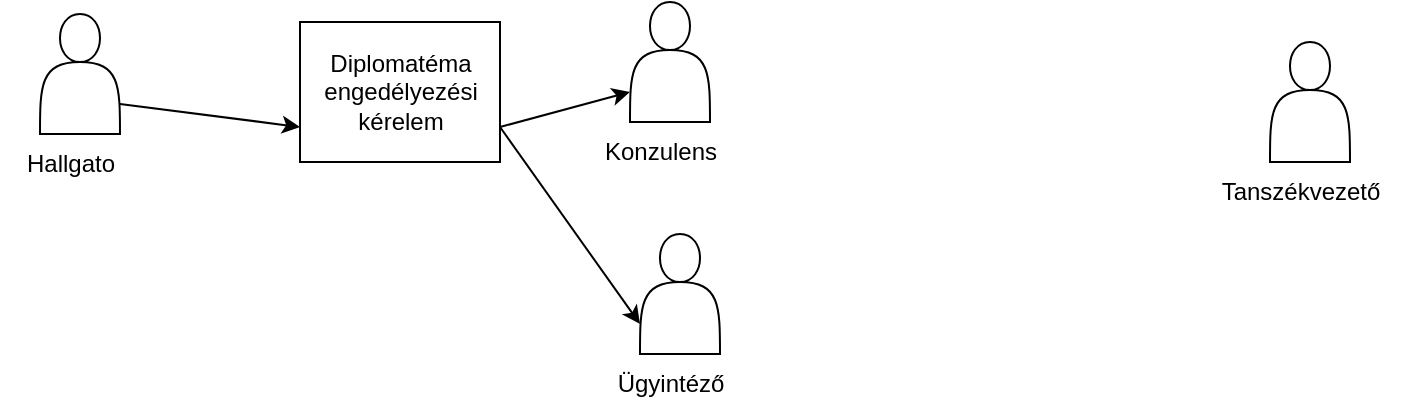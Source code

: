 <mxfile>
    <diagram id="cCnOHFIJQQAoU4r3S6jD" name="Page-1">
        <mxGraphModel dx="1626" dy="792" grid="1" gridSize="10" guides="1" tooltips="1" connect="1" arrows="1" fold="1" page="1" pageScale="1" pageWidth="1169" pageHeight="827" math="0" shadow="0">
            <root>
                <mxCell id="0"/>
                <mxCell id="1" parent="0"/>
                <mxCell id="7" style="edgeStyle=none;html=1;exitX=1;exitY=0.75;exitDx=0;exitDy=0;entryX=0;entryY=0.75;entryDx=0;entryDy=0;" edge="1" parent="1" source="2" target="6">
                    <mxGeometry relative="1" as="geometry"/>
                </mxCell>
                <mxCell id="2" value="" style="shape=actor;whiteSpace=wrap;html=1;" vertex="1" parent="1">
                    <mxGeometry x="300" y="310" width="40" height="60" as="geometry"/>
                </mxCell>
                <mxCell id="3" value="Hallgato" style="text;html=1;align=center;verticalAlign=middle;resizable=0;points=[];autosize=1;strokeColor=none;fillColor=none;" vertex="1" parent="1">
                    <mxGeometry x="280" y="370" width="70" height="30" as="geometry"/>
                </mxCell>
                <mxCell id="4" value="" style="shape=actor;whiteSpace=wrap;html=1;" vertex="1" parent="1">
                    <mxGeometry x="915" y="324" width="40" height="60" as="geometry"/>
                </mxCell>
                <mxCell id="5" value="Tanszékvezető" style="text;html=1;align=center;verticalAlign=middle;resizable=0;points=[];autosize=1;strokeColor=none;fillColor=none;" vertex="1" parent="1">
                    <mxGeometry x="880" y="384" width="100" height="30" as="geometry"/>
                </mxCell>
                <mxCell id="10" style="edgeStyle=none;html=1;exitX=1;exitY=0.75;exitDx=0;exitDy=0;entryX=0;entryY=0.75;entryDx=0;entryDy=0;" edge="1" parent="1" source="6" target="8">
                    <mxGeometry relative="1" as="geometry"/>
                </mxCell>
                <mxCell id="14" style="edgeStyle=none;html=1;exitX=1;exitY=0.75;exitDx=0;exitDy=0;entryX=0;entryY=0.75;entryDx=0;entryDy=0;" edge="1" parent="1" source="6" target="12">
                    <mxGeometry relative="1" as="geometry"/>
                </mxCell>
                <mxCell id="6" value="Diplomatéma&lt;br&gt;engedélyezési&lt;br&gt;kérelem" style="html=1;dashed=0;whitespace=wrap;" vertex="1" parent="1">
                    <mxGeometry x="430" y="314" width="100" height="70" as="geometry"/>
                </mxCell>
                <mxCell id="8" value="" style="shape=actor;whiteSpace=wrap;html=1;" vertex="1" parent="1">
                    <mxGeometry x="595" y="304" width="40" height="60" as="geometry"/>
                </mxCell>
                <mxCell id="9" value="Konzulens" style="text;html=1;align=center;verticalAlign=middle;resizable=0;points=[];autosize=1;strokeColor=none;fillColor=none;" vertex="1" parent="1">
                    <mxGeometry x="570" y="364" width="80" height="30" as="geometry"/>
                </mxCell>
                <mxCell id="12" value="" style="shape=actor;whiteSpace=wrap;html=1;" vertex="1" parent="1">
                    <mxGeometry x="600" y="420" width="40" height="60" as="geometry"/>
                </mxCell>
                <mxCell id="13" value="Ügyintéző" style="text;html=1;align=center;verticalAlign=middle;resizable=0;points=[];autosize=1;strokeColor=none;fillColor=none;" vertex="1" parent="1">
                    <mxGeometry x="575" y="480" width="80" height="30" as="geometry"/>
                </mxCell>
            </root>
        </mxGraphModel>
    </diagram>
</mxfile>